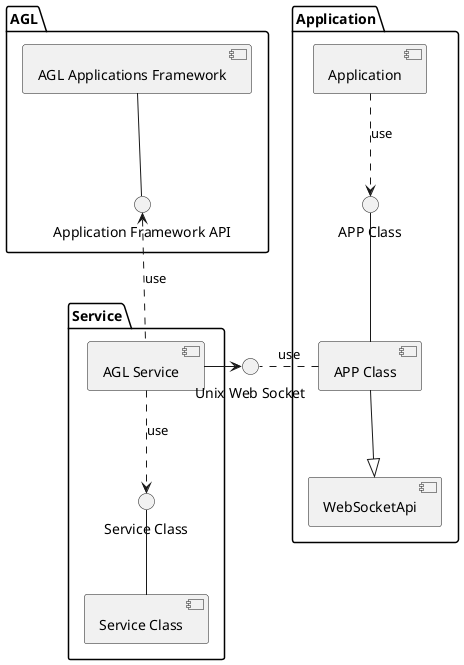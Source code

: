 @startuml

  interface "Unix Web Socket" as ws

  package "AGL" {
    component "AGL Applications Framework" as af
      interface "Application Framework API" as af_api
  }


  package "Service" {
    component "AGL Service" as service
    component "Service Class" as service_class

    interface "Service Class" as i_service_class

    service .up.> af_api : use
    service .down.> i_service_class : use

    af -down- af_api
    i_service_class -down- service_class
  }

  package "Application" {
    component "APP Class" as app_class
    component "Application" as app
    component "WebSocketApi" as wsapi
    interface "APP Class" as i_app_class

    app .down.> i_app_class : use
    app_class -up- i_app_class

    app_class -down-|> wsapi
  }

  service -right-> ws
  app_class .right. ws : use

@enduml
